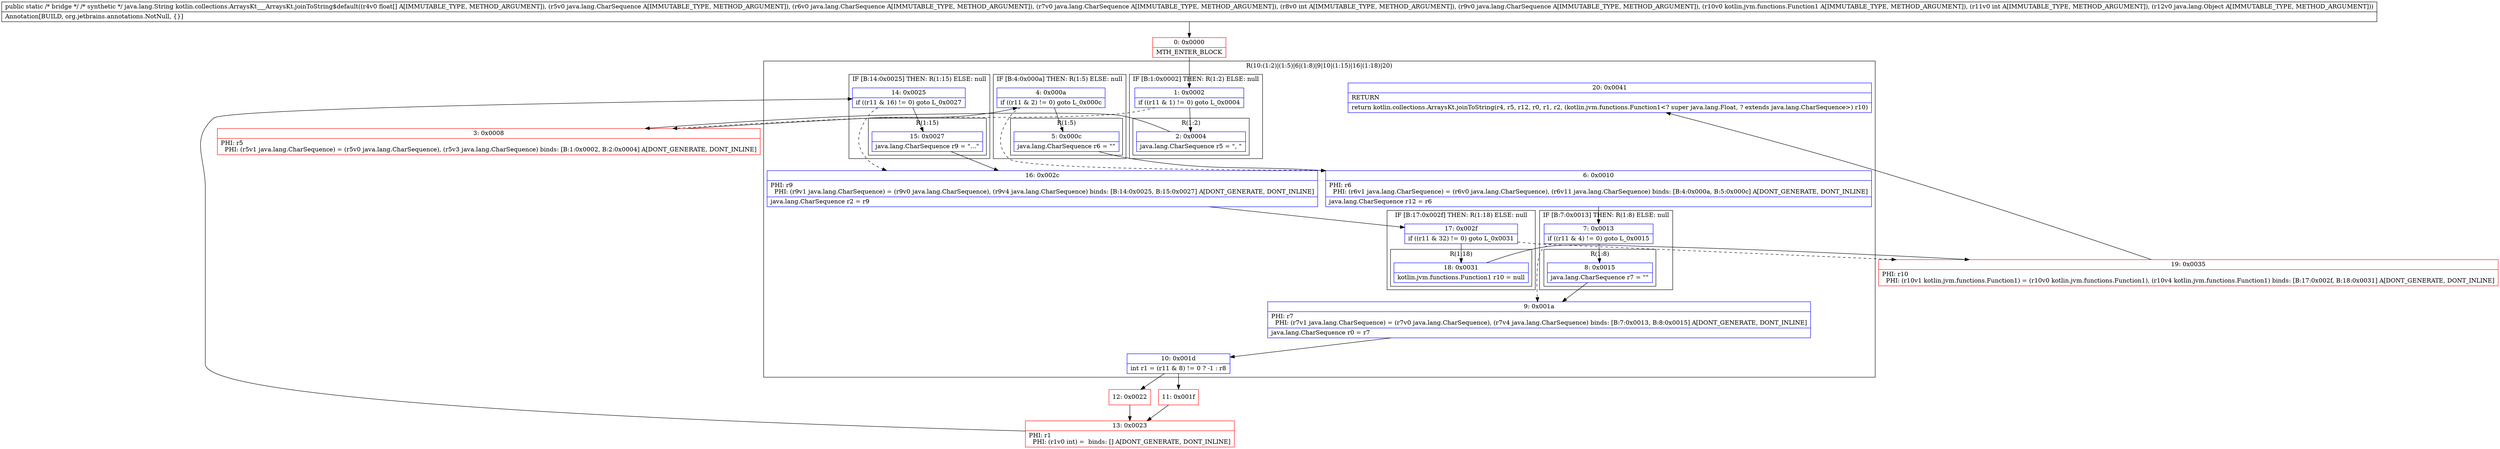 digraph "CFG forkotlin.collections.ArraysKt___ArraysKt.joinToString$default([FLjava\/lang\/CharSequence;Ljava\/lang\/CharSequence;Ljava\/lang\/CharSequence;ILjava\/lang\/CharSequence;Lkotlin\/jvm\/functions\/Function1;ILjava\/lang\/Object;)Ljava\/lang\/String;" {
subgraph cluster_Region_510939030 {
label = "R(10:(1:2)|(1:5)|6|(1:8)|9|10|(1:15)|16|(1:18)|20)";
node [shape=record,color=blue];
subgraph cluster_IfRegion_1672201591 {
label = "IF [B:1:0x0002] THEN: R(1:2) ELSE: null";
node [shape=record,color=blue];
Node_1 [shape=record,label="{1\:\ 0x0002|if ((r11 & 1) != 0) goto L_0x0004\l}"];
subgraph cluster_Region_1388064112 {
label = "R(1:2)";
node [shape=record,color=blue];
Node_2 [shape=record,label="{2\:\ 0x0004|java.lang.CharSequence r5 = \", \"\l}"];
}
}
subgraph cluster_IfRegion_1284372489 {
label = "IF [B:4:0x000a] THEN: R(1:5) ELSE: null";
node [shape=record,color=blue];
Node_4 [shape=record,label="{4\:\ 0x000a|if ((r11 & 2) != 0) goto L_0x000c\l}"];
subgraph cluster_Region_633243550 {
label = "R(1:5)";
node [shape=record,color=blue];
Node_5 [shape=record,label="{5\:\ 0x000c|java.lang.CharSequence r6 = \"\"\l}"];
}
}
Node_6 [shape=record,label="{6\:\ 0x0010|PHI: r6 \l  PHI: (r6v1 java.lang.CharSequence) = (r6v0 java.lang.CharSequence), (r6v11 java.lang.CharSequence) binds: [B:4:0x000a, B:5:0x000c] A[DONT_GENERATE, DONT_INLINE]\l|java.lang.CharSequence r12 = r6\l}"];
subgraph cluster_IfRegion_411270691 {
label = "IF [B:7:0x0013] THEN: R(1:8) ELSE: null";
node [shape=record,color=blue];
Node_7 [shape=record,label="{7\:\ 0x0013|if ((r11 & 4) != 0) goto L_0x0015\l}"];
subgraph cluster_Region_736565230 {
label = "R(1:8)";
node [shape=record,color=blue];
Node_8 [shape=record,label="{8\:\ 0x0015|java.lang.CharSequence r7 = \"\"\l}"];
}
}
Node_9 [shape=record,label="{9\:\ 0x001a|PHI: r7 \l  PHI: (r7v1 java.lang.CharSequence) = (r7v0 java.lang.CharSequence), (r7v4 java.lang.CharSequence) binds: [B:7:0x0013, B:8:0x0015] A[DONT_GENERATE, DONT_INLINE]\l|java.lang.CharSequence r0 = r7\l}"];
Node_10 [shape=record,label="{10\:\ 0x001d|int r1 = (r11 & 8) != 0 ? \-1 : r8\l}"];
subgraph cluster_IfRegion_143257387 {
label = "IF [B:14:0x0025] THEN: R(1:15) ELSE: null";
node [shape=record,color=blue];
Node_14 [shape=record,label="{14\:\ 0x0025|if ((r11 & 16) != 0) goto L_0x0027\l}"];
subgraph cluster_Region_1507466195 {
label = "R(1:15)";
node [shape=record,color=blue];
Node_15 [shape=record,label="{15\:\ 0x0027|java.lang.CharSequence r9 = \"...\"\l}"];
}
}
Node_16 [shape=record,label="{16\:\ 0x002c|PHI: r9 \l  PHI: (r9v1 java.lang.CharSequence) = (r9v0 java.lang.CharSequence), (r9v4 java.lang.CharSequence) binds: [B:14:0x0025, B:15:0x0027] A[DONT_GENERATE, DONT_INLINE]\l|java.lang.CharSequence r2 = r9\l}"];
subgraph cluster_IfRegion_1512772781 {
label = "IF [B:17:0x002f] THEN: R(1:18) ELSE: null";
node [shape=record,color=blue];
Node_17 [shape=record,label="{17\:\ 0x002f|if ((r11 & 32) != 0) goto L_0x0031\l}"];
subgraph cluster_Region_1231036513 {
label = "R(1:18)";
node [shape=record,color=blue];
Node_18 [shape=record,label="{18\:\ 0x0031|kotlin.jvm.functions.Function1 r10 = null\l}"];
}
}
Node_20 [shape=record,label="{20\:\ 0x0041|RETURN\l|return kotlin.collections.ArraysKt.joinToString(r4, r5, r12, r0, r1, r2, (kotlin.jvm.functions.Function1\<? super java.lang.Float, ? extends java.lang.CharSequence\>) r10)\l}"];
}
Node_0 [shape=record,color=red,label="{0\:\ 0x0000|MTH_ENTER_BLOCK\l}"];
Node_3 [shape=record,color=red,label="{3\:\ 0x0008|PHI: r5 \l  PHI: (r5v1 java.lang.CharSequence) = (r5v0 java.lang.CharSequence), (r5v3 java.lang.CharSequence) binds: [B:1:0x0002, B:2:0x0004] A[DONT_GENERATE, DONT_INLINE]\l}"];
Node_11 [shape=record,color=red,label="{11\:\ 0x001f}"];
Node_12 [shape=record,color=red,label="{12\:\ 0x0022}"];
Node_13 [shape=record,color=red,label="{13\:\ 0x0023|PHI: r1 \l  PHI: (r1v0 int) =  binds: [] A[DONT_GENERATE, DONT_INLINE]\l}"];
Node_19 [shape=record,color=red,label="{19\:\ 0x0035|PHI: r10 \l  PHI: (r10v1 kotlin.jvm.functions.Function1) = (r10v0 kotlin.jvm.functions.Function1), (r10v4 kotlin.jvm.functions.Function1) binds: [B:17:0x002f, B:18:0x0031] A[DONT_GENERATE, DONT_INLINE]\l}"];
MethodNode[shape=record,label="{public static \/* bridge *\/ \/* synthetic *\/ java.lang.String kotlin.collections.ArraysKt___ArraysKt.joinToString$default((r4v0 float[] A[IMMUTABLE_TYPE, METHOD_ARGUMENT]), (r5v0 java.lang.CharSequence A[IMMUTABLE_TYPE, METHOD_ARGUMENT]), (r6v0 java.lang.CharSequence A[IMMUTABLE_TYPE, METHOD_ARGUMENT]), (r7v0 java.lang.CharSequence A[IMMUTABLE_TYPE, METHOD_ARGUMENT]), (r8v0 int A[IMMUTABLE_TYPE, METHOD_ARGUMENT]), (r9v0 java.lang.CharSequence A[IMMUTABLE_TYPE, METHOD_ARGUMENT]), (r10v0 kotlin.jvm.functions.Function1 A[IMMUTABLE_TYPE, METHOD_ARGUMENT]), (r11v0 int A[IMMUTABLE_TYPE, METHOD_ARGUMENT]), (r12v0 java.lang.Object A[IMMUTABLE_TYPE, METHOD_ARGUMENT]))  | Annotation[BUILD, org.jetbrains.annotations.NotNull, \{\}]\l}"];
MethodNode -> Node_0;
Node_1 -> Node_2;
Node_1 -> Node_3[style=dashed];
Node_2 -> Node_3;
Node_4 -> Node_5;
Node_4 -> Node_6[style=dashed];
Node_5 -> Node_6;
Node_6 -> Node_7;
Node_7 -> Node_8;
Node_7 -> Node_9[style=dashed];
Node_8 -> Node_9;
Node_9 -> Node_10;
Node_10 -> Node_11;
Node_10 -> Node_12;
Node_14 -> Node_15;
Node_14 -> Node_16[style=dashed];
Node_15 -> Node_16;
Node_16 -> Node_17;
Node_17 -> Node_18;
Node_17 -> Node_19[style=dashed];
Node_18 -> Node_19;
Node_0 -> Node_1;
Node_3 -> Node_4;
Node_11 -> Node_13;
Node_12 -> Node_13;
Node_13 -> Node_14;
Node_19 -> Node_20;
}

